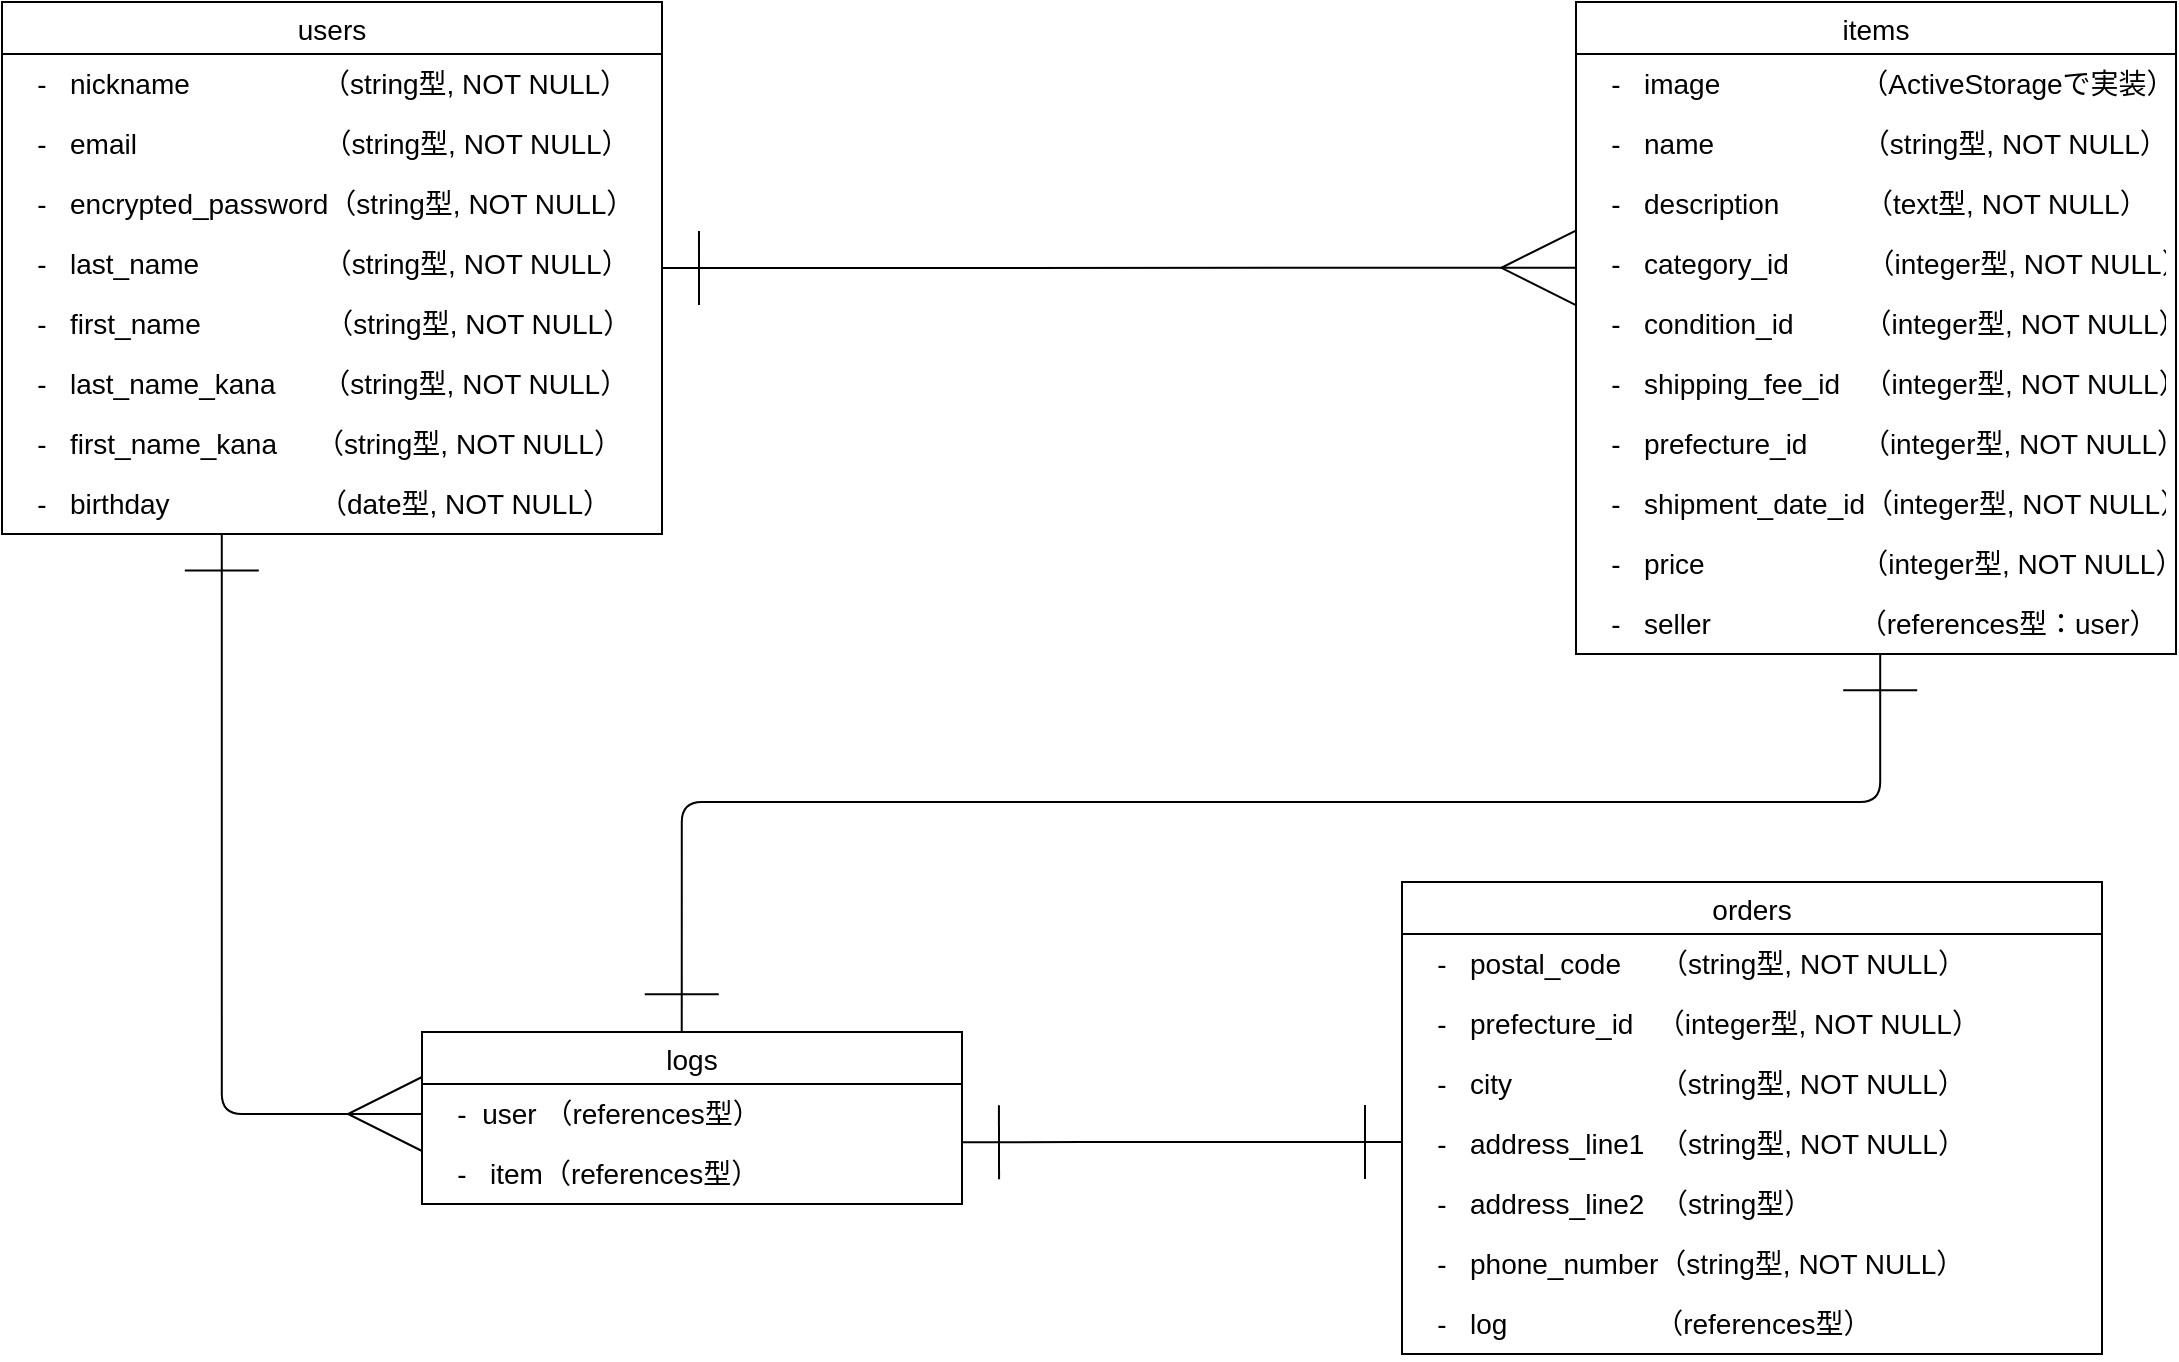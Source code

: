 <mxfile>
    <diagram id="Fd-epmmBN6Ghaqwt6Tch" name="ページ1">
        <mxGraphModel dx="374" dy="241" grid="1" gridSize="10" guides="1" tooltips="1" connect="1" arrows="1" fold="1" page="1" pageScale="1" pageWidth="827" pageHeight="1169" math="0" shadow="0">
            <root>
                <mxCell id="0"/>
                <mxCell id="1" parent="0"/>
                <mxCell id="45" value="users" style="swimlane;fontStyle=0;childLayout=stackLayout;horizontal=1;startSize=26;horizontalStack=0;resizeParent=1;resizeParentMax=0;resizeLast=0;collapsible=1;marginBottom=0;align=center;fontSize=14;" vertex="1" parent="1">
                    <mxGeometry x="40" y="40" width="330" height="266" as="geometry"/>
                </mxCell>
                <mxCell id="46" value="   -   nickname                 （string型, NOT NULL）" style="text;strokeColor=none;fillColor=none;spacingLeft=4;spacingRight=4;overflow=hidden;rotatable=0;points=[[0,0.5],[1,0.5]];portConstraint=eastwest;fontSize=14;" vertex="1" parent="45">
                    <mxGeometry y="26" width="330" height="30" as="geometry"/>
                </mxCell>
                <mxCell id="66" value="   -   email                        （string型, NOT NULL）" style="text;strokeColor=none;fillColor=none;spacingLeft=4;spacingRight=4;overflow=hidden;rotatable=0;points=[[0,0.5],[1,0.5]];portConstraint=eastwest;fontSize=14;" vertex="1" parent="45">
                    <mxGeometry y="56" width="330" height="30" as="geometry"/>
                </mxCell>
                <mxCell id="67" value="   -   encrypted_password（string型, NOT NULL）" style="text;strokeColor=none;fillColor=none;spacingLeft=4;spacingRight=4;overflow=hidden;rotatable=0;points=[[0,0.5],[1,0.5]];portConstraint=eastwest;fontSize=14;" vertex="1" parent="45">
                    <mxGeometry y="86" width="330" height="30" as="geometry"/>
                </mxCell>
                <mxCell id="68" value="   -   last_name                （string型, NOT NULL）" style="text;strokeColor=none;fillColor=none;spacingLeft=4;spacingRight=4;overflow=hidden;rotatable=0;points=[[0,0.5],[1,0.5]];portConstraint=eastwest;fontSize=14;" vertex="1" parent="45">
                    <mxGeometry y="116" width="330" height="30" as="geometry"/>
                </mxCell>
                <mxCell id="69" value="   -   first_name                （string型, NOT NULL）" style="text;strokeColor=none;fillColor=none;spacingLeft=4;spacingRight=4;overflow=hidden;rotatable=0;points=[[0,0.5],[1,0.5]];portConstraint=eastwest;fontSize=14;" vertex="1" parent="45">
                    <mxGeometry y="146" width="330" height="30" as="geometry"/>
                </mxCell>
                <mxCell id="70" value="   -   last_name_kana      （string型, NOT NULL）" style="text;strokeColor=none;fillColor=none;spacingLeft=4;spacingRight=4;overflow=hidden;rotatable=0;points=[[0,0.5],[1,0.5]];portConstraint=eastwest;fontSize=14;" vertex="1" parent="45">
                    <mxGeometry y="176" width="330" height="30" as="geometry"/>
                </mxCell>
                <mxCell id="71" value="   -   first_name_kana     （string型, NOT NULL）" style="text;strokeColor=none;fillColor=none;spacingLeft=4;spacingRight=4;overflow=hidden;rotatable=0;points=[[0,0.5],[1,0.5]];portConstraint=eastwest;fontSize=14;" vertex="1" parent="45">
                    <mxGeometry y="206" width="330" height="30" as="geometry"/>
                </mxCell>
                <mxCell id="72" value="   -   birthday　　            （date型, NOT NULL）" style="text;strokeColor=none;fillColor=none;spacingLeft=4;spacingRight=4;overflow=hidden;rotatable=0;points=[[0,0.5],[1,0.5]];portConstraint=eastwest;fontSize=14;" vertex="1" parent="45">
                    <mxGeometry y="236" width="330" height="30" as="geometry"/>
                </mxCell>
                <mxCell id="49" value="items" style="swimlane;fontStyle=0;childLayout=stackLayout;horizontal=1;startSize=26;horizontalStack=0;resizeParent=1;resizeParentMax=0;resizeLast=0;collapsible=1;marginBottom=0;align=center;fontSize=14;" vertex="1" parent="1">
                    <mxGeometry x="827" y="40" width="300" height="326" as="geometry"/>
                </mxCell>
                <mxCell id="63" value="   -   image                  （ActiveStorageで実装）" style="text;strokeColor=none;fillColor=none;spacingLeft=4;spacingRight=4;overflow=hidden;rotatable=0;points=[[0,0.5],[1,0.5]];portConstraint=eastwest;fontSize=14;" vertex="1" parent="49">
                    <mxGeometry y="26" width="300" height="30" as="geometry"/>
                </mxCell>
                <mxCell id="50" value="   -   name                   （string型, NOT NULL）" style="text;strokeColor=none;fillColor=none;spacingLeft=4;spacingRight=4;overflow=hidden;rotatable=0;points=[[0,0.5],[1,0.5]];portConstraint=eastwest;fontSize=14;" vertex="1" parent="49">
                    <mxGeometry y="56" width="300" height="30" as="geometry"/>
                </mxCell>
                <mxCell id="51" value="   -   description           （text型, NOT NULL）" style="text;strokeColor=none;fillColor=none;spacingLeft=4;spacingRight=4;overflow=hidden;rotatable=0;points=[[0,0.5],[1,0.5]];portConstraint=eastwest;fontSize=14;" vertex="1" parent="49">
                    <mxGeometry y="86" width="300" height="30" as="geometry"/>
                </mxCell>
                <mxCell id="54" value="   -   category_id          （integer型, NOT NULL）" style="text;strokeColor=none;fillColor=none;spacingLeft=4;spacingRight=4;overflow=hidden;rotatable=0;points=[[0,0.5],[1,0.5]];portConstraint=eastwest;fontSize=14;" vertex="1" parent="49">
                    <mxGeometry y="116" width="300" height="30" as="geometry"/>
                </mxCell>
                <mxCell id="55" value="   -   condition_id         （integer型, NOT NULL）" style="text;strokeColor=none;fillColor=none;spacingLeft=4;spacingRight=4;overflow=hidden;rotatable=0;points=[[0,0.5],[1,0.5]];portConstraint=eastwest;fontSize=14;" vertex="1" parent="49">
                    <mxGeometry y="146" width="300" height="30" as="geometry"/>
                </mxCell>
                <mxCell id="56" value="   -   shipping_fee_id   （integer型, NOT NULL）" style="text;strokeColor=none;fillColor=none;spacingLeft=4;spacingRight=4;overflow=hidden;rotatable=0;points=[[0,0.5],[1,0.5]];portConstraint=eastwest;fontSize=14;" vertex="1" parent="49">
                    <mxGeometry y="176" width="300" height="30" as="geometry"/>
                </mxCell>
                <mxCell id="57" value="   -   prefecture_id       （integer型, NOT NULL）" style="text;strokeColor=none;fillColor=none;spacingLeft=4;spacingRight=4;overflow=hidden;rotatable=0;points=[[0,0.5],[1,0.5]];portConstraint=eastwest;fontSize=14;" vertex="1" parent="49">
                    <mxGeometry y="206" width="300" height="30" as="geometry"/>
                </mxCell>
                <mxCell id="61" value="   -   shipment_date_id（integer型, NOT NULL）" style="text;strokeColor=none;fillColor=none;spacingLeft=4;spacingRight=4;overflow=hidden;rotatable=0;points=[[0,0.5],[1,0.5]];portConstraint=eastwest;fontSize=14;" vertex="1" parent="49">
                    <mxGeometry y="236" width="300" height="30" as="geometry"/>
                </mxCell>
                <mxCell id="62" value="   -   price                    （integer型, NOT NULL）" style="text;strokeColor=none;fillColor=none;spacingLeft=4;spacingRight=4;overflow=hidden;rotatable=0;points=[[0,0.5],[1,0.5]];portConstraint=eastwest;fontSize=14;" vertex="1" parent="49">
                    <mxGeometry y="266" width="300" height="30" as="geometry"/>
                </mxCell>
                <mxCell id="87" value="   -   seller                   （references型：user）" style="text;strokeColor=none;fillColor=none;spacingLeft=4;spacingRight=4;overflow=hidden;rotatable=0;points=[[0,0.5],[1,0.5]];portConstraint=eastwest;fontSize=14;" vertex="1" parent="49">
                    <mxGeometry y="296" width="300" height="30" as="geometry"/>
                </mxCell>
                <mxCell id="75" value="orders" style="swimlane;fontStyle=0;childLayout=stackLayout;horizontal=1;startSize=26;horizontalStack=0;resizeParent=1;resizeParentMax=0;resizeLast=0;collapsible=1;marginBottom=0;align=center;fontSize=14;" vertex="1" parent="1">
                    <mxGeometry x="740" y="480" width="350" height="236" as="geometry"/>
                </mxCell>
                <mxCell id="78" value="   -   postal_code     （string型, NOT NULL）" style="text;strokeColor=none;fillColor=none;spacingLeft=4;spacingRight=4;overflow=hidden;rotatable=0;points=[[0,0.5],[1,0.5]];portConstraint=eastwest;fontSize=14;" vertex="1" parent="75">
                    <mxGeometry y="26" width="350" height="30" as="geometry"/>
                </mxCell>
                <mxCell id="79" value="   -   prefecture_id   （integer型, NOT NULL）" style="text;strokeColor=none;fillColor=none;spacingLeft=4;spacingRight=4;overflow=hidden;rotatable=0;points=[[0,0.5],[1,0.5]];portConstraint=eastwest;fontSize=14;" vertex="1" parent="75">
                    <mxGeometry y="56" width="350" height="30" as="geometry"/>
                </mxCell>
                <mxCell id="80" value="   -   city                   （string型, NOT NULL）" style="text;strokeColor=none;fillColor=none;spacingLeft=4;spacingRight=4;overflow=hidden;rotatable=0;points=[[0,0.5],[1,0.5]];portConstraint=eastwest;fontSize=14;" vertex="1" parent="75">
                    <mxGeometry y="86" width="350" height="30" as="geometry"/>
                </mxCell>
                <mxCell id="81" value="   -   address_line1  （string型, NOT NULL）" style="text;strokeColor=none;fillColor=none;spacingLeft=4;spacingRight=4;overflow=hidden;rotatable=0;points=[[0,0.5],[1,0.5]];portConstraint=eastwest;fontSize=14;" vertex="1" parent="75">
                    <mxGeometry y="116" width="350" height="30" as="geometry"/>
                </mxCell>
                <mxCell id="82" value="   -   address_line2  （string型）" style="text;strokeColor=none;fillColor=none;spacingLeft=4;spacingRight=4;overflow=hidden;rotatable=0;points=[[0,0.5],[1,0.5]];portConstraint=eastwest;fontSize=14;" vertex="1" parent="75">
                    <mxGeometry y="146" width="350" height="30" as="geometry"/>
                </mxCell>
                <mxCell id="83" value="   -   phone_number（string型, NOT NULL）" style="text;strokeColor=none;fillColor=none;spacingLeft=4;spacingRight=4;overflow=hidden;rotatable=0;points=[[0,0.5],[1,0.5]];portConstraint=eastwest;fontSize=14;" vertex="1" parent="75">
                    <mxGeometry y="176" width="350" height="30" as="geometry"/>
                </mxCell>
                <mxCell id="106" value="   -   log                   （references型）" style="text;strokeColor=none;fillColor=none;spacingLeft=4;spacingRight=4;overflow=hidden;rotatable=0;points=[[0,0.5],[1,0.5]];portConstraint=eastwest;fontSize=14;" vertex="1" parent="75">
                    <mxGeometry y="206" width="350" height="30" as="geometry"/>
                </mxCell>
                <mxCell id="90" value="logs" style="swimlane;fontStyle=0;childLayout=stackLayout;horizontal=1;startSize=26;horizontalStack=0;resizeParent=1;resizeParentMax=0;resizeLast=0;collapsible=1;marginBottom=0;align=center;fontSize=14;" vertex="1" parent="1">
                    <mxGeometry x="250" y="555" width="270" height="86" as="geometry"/>
                </mxCell>
                <mxCell id="94" value="   -  user （references型）" style="text;strokeColor=none;fillColor=none;spacingLeft=4;spacingRight=4;overflow=hidden;rotatable=0;points=[[0,0.5],[1,0.5]];portConstraint=eastwest;fontSize=14;" vertex="1" parent="90">
                    <mxGeometry y="26" width="270" height="30" as="geometry"/>
                </mxCell>
                <mxCell id="95" value="   -   item（references型）" style="text;strokeColor=none;fillColor=none;spacingLeft=4;spacingRight=4;overflow=hidden;rotatable=0;points=[[0,0.5],[1,0.5]];portConstraint=eastwest;fontSize=14;" vertex="1" parent="90">
                    <mxGeometry y="56" width="270" height="30" as="geometry"/>
                </mxCell>
                <mxCell id="99" value="" style="edgeStyle=orthogonalEdgeStyle;fontSize=12;html=1;endArrow=ERone;startArrow=ERmany;startFill=0;endFill=0;endSize=35;startSize=35;exitX=-0.001;exitY=0.563;exitDx=0;exitDy=0;exitPerimeter=0;" edge="1" parent="1" source="54">
                    <mxGeometry width="100" height="100" relative="1" as="geometry">
                        <mxPoint x="826" y="173" as="sourcePoint"/>
                        <mxPoint x="370" y="173" as="targetPoint"/>
                        <Array as="points">
                            <mxPoint x="750" y="173"/>
                        </Array>
                    </mxGeometry>
                </mxCell>
                <mxCell id="102" value="" style="edgeStyle=orthogonalEdgeStyle;fontSize=12;html=1;endArrow=ERone;startArrow=ERmany;startFill=0;endFill=0;endSize=35;startSize=35;entryX=0.333;entryY=0.992;entryDx=0;entryDy=0;entryPerimeter=0;exitX=0;exitY=0.5;exitDx=0;exitDy=0;" edge="1" parent="1" source="94" target="72">
                    <mxGeometry width="100" height="100" relative="1" as="geometry">
                        <mxPoint x="250" y="570" as="sourcePoint"/>
                        <mxPoint x="150" y="307" as="targetPoint"/>
                        <Array as="points">
                            <mxPoint x="150" y="596"/>
                        </Array>
                    </mxGeometry>
                </mxCell>
                <mxCell id="104" value="" style="edgeStyle=orthogonalEdgeStyle;fontSize=12;html=1;endArrow=ERone;startArrow=ERone;startFill=0;endFill=0;endSize=35;startSize=35;exitX=0.481;exitY=-0.005;exitDx=0;exitDy=0;exitPerimeter=0;entryX=0.507;entryY=0.989;entryDx=0;entryDy=0;entryPerimeter=0;" edge="1" parent="1" source="90" target="87">
                    <mxGeometry width="100" height="100" relative="1" as="geometry">
                        <mxPoint x="380" y="540" as="sourcePoint"/>
                        <mxPoint x="1020" y="366" as="targetPoint"/>
                        <Array as="points">
                            <mxPoint x="380" y="440"/>
                            <mxPoint x="979" y="440"/>
                        </Array>
                    </mxGeometry>
                </mxCell>
                <mxCell id="107" value="" style="edgeStyle=orthogonalEdgeStyle;fontSize=12;html=1;endArrow=ERone;startArrow=ERone;startFill=0;endFill=0;endSize=35;startSize=35;" edge="1" parent="1">
                    <mxGeometry width="100" height="100" relative="1" as="geometry">
                        <mxPoint x="740" y="610" as="sourcePoint"/>
                        <mxPoint x="520" y="610.11" as="targetPoint"/>
                        <Array as="points">
                            <mxPoint x="590" y="610"/>
                            <mxPoint x="590" y="610"/>
                        </Array>
                    </mxGeometry>
                </mxCell>
            </root>
        </mxGraphModel>
    </diagram>
</mxfile>